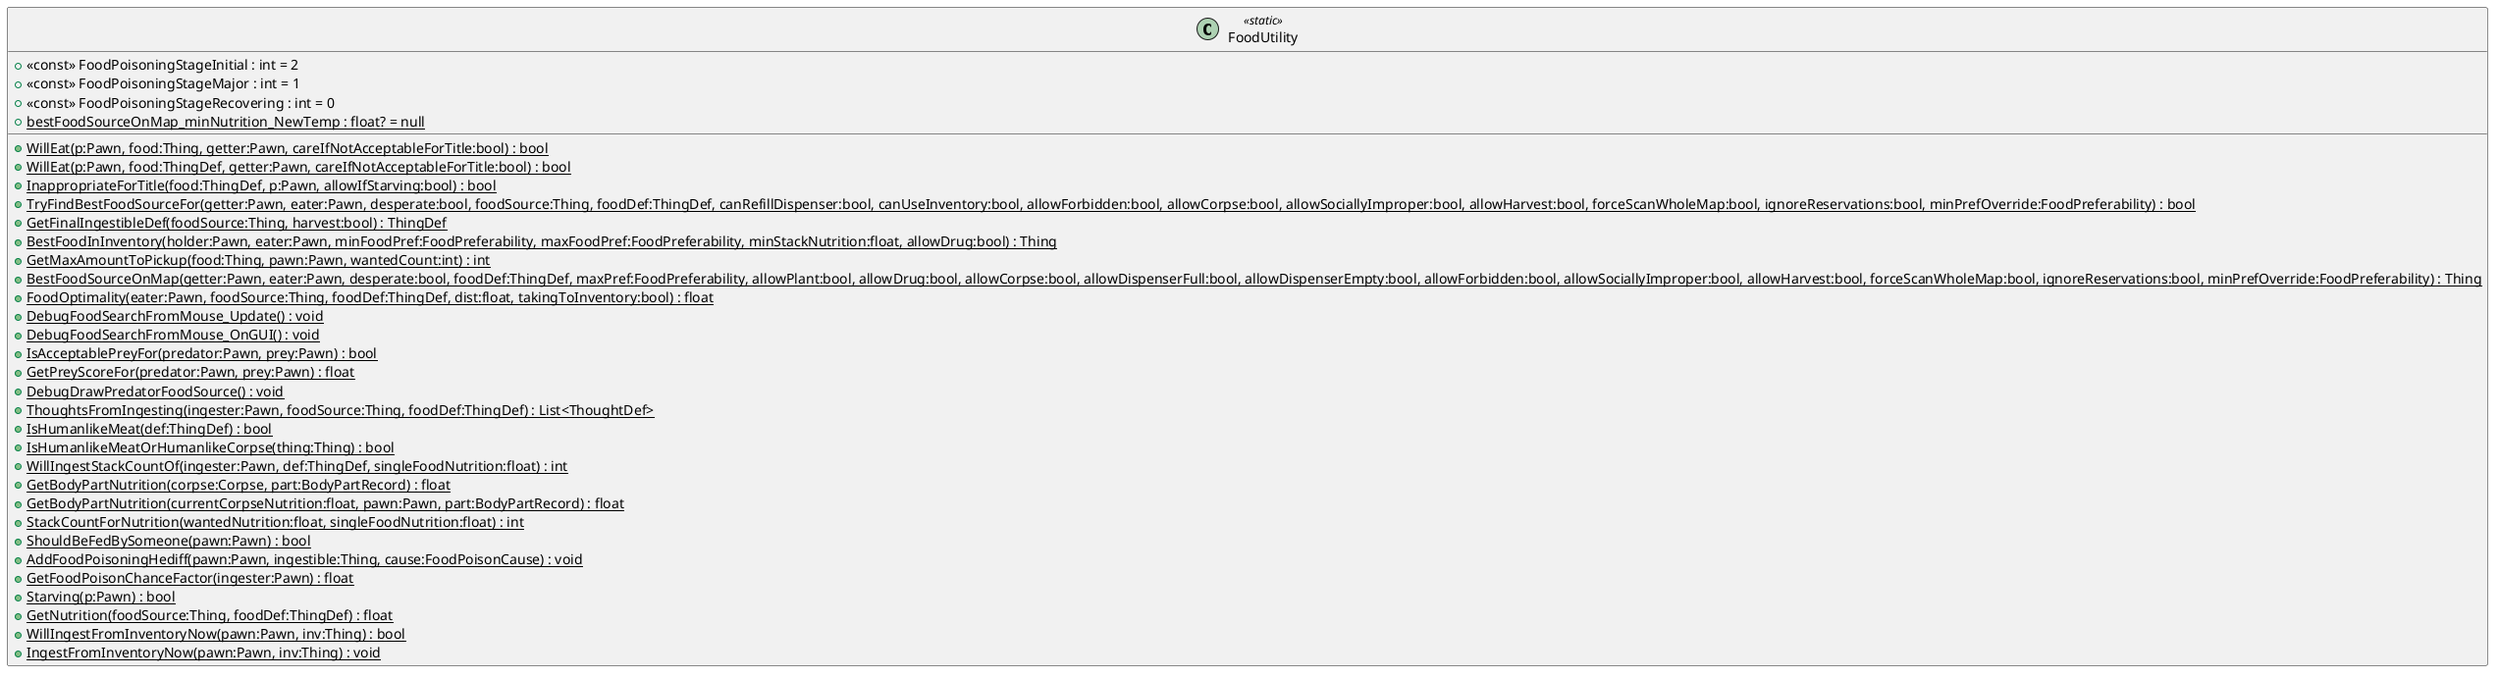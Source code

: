 @startuml
class FoodUtility <<static>> {
    + <<const>> FoodPoisoningStageInitial : int = 2
    + <<const>> FoodPoisoningStageMajor : int = 1
    + <<const>> FoodPoisoningStageRecovering : int = 0
    + {static} bestFoodSourceOnMap_minNutrition_NewTemp : float? = null
    + {static} WillEat(p:Pawn, food:Thing, getter:Pawn, careIfNotAcceptableForTitle:bool) : bool
    + {static} WillEat(p:Pawn, food:ThingDef, getter:Pawn, careIfNotAcceptableForTitle:bool) : bool
    + {static} InappropriateForTitle(food:ThingDef, p:Pawn, allowIfStarving:bool) : bool
    + {static} TryFindBestFoodSourceFor(getter:Pawn, eater:Pawn, desperate:bool, foodSource:Thing, foodDef:ThingDef, canRefillDispenser:bool, canUseInventory:bool, allowForbidden:bool, allowCorpse:bool, allowSociallyImproper:bool, allowHarvest:bool, forceScanWholeMap:bool, ignoreReservations:bool, minPrefOverride:FoodPreferability) : bool
    + {static} GetFinalIngestibleDef(foodSource:Thing, harvest:bool) : ThingDef
    + {static} BestFoodInInventory(holder:Pawn, eater:Pawn, minFoodPref:FoodPreferability, maxFoodPref:FoodPreferability, minStackNutrition:float, allowDrug:bool) : Thing
    + {static} GetMaxAmountToPickup(food:Thing, pawn:Pawn, wantedCount:int) : int
    + {static} BestFoodSourceOnMap(getter:Pawn, eater:Pawn, desperate:bool, foodDef:ThingDef, maxPref:FoodPreferability, allowPlant:bool, allowDrug:bool, allowCorpse:bool, allowDispenserFull:bool, allowDispenserEmpty:bool, allowForbidden:bool, allowSociallyImproper:bool, allowHarvest:bool, forceScanWholeMap:bool, ignoreReservations:bool, minPrefOverride:FoodPreferability) : Thing
    + {static} FoodOptimality(eater:Pawn, foodSource:Thing, foodDef:ThingDef, dist:float, takingToInventory:bool) : float
    + {static} DebugFoodSearchFromMouse_Update() : void
    + {static} DebugFoodSearchFromMouse_OnGUI() : void
    + {static} IsAcceptablePreyFor(predator:Pawn, prey:Pawn) : bool
    + {static} GetPreyScoreFor(predator:Pawn, prey:Pawn) : float
    + {static} DebugDrawPredatorFoodSource() : void
    + {static} ThoughtsFromIngesting(ingester:Pawn, foodSource:Thing, foodDef:ThingDef) : List<ThoughtDef>
    + {static} IsHumanlikeMeat(def:ThingDef) : bool
    + {static} IsHumanlikeMeatOrHumanlikeCorpse(thing:Thing) : bool
    + {static} WillIngestStackCountOf(ingester:Pawn, def:ThingDef, singleFoodNutrition:float) : int
    + {static} GetBodyPartNutrition(corpse:Corpse, part:BodyPartRecord) : float
    + {static} GetBodyPartNutrition(currentCorpseNutrition:float, pawn:Pawn, part:BodyPartRecord) : float
    + {static} StackCountForNutrition(wantedNutrition:float, singleFoodNutrition:float) : int
    + {static} ShouldBeFedBySomeone(pawn:Pawn) : bool
    + {static} AddFoodPoisoningHediff(pawn:Pawn, ingestible:Thing, cause:FoodPoisonCause) : void
    + {static} GetFoodPoisonChanceFactor(ingester:Pawn) : float
    + {static} Starving(p:Pawn) : bool
    + {static} GetNutrition(foodSource:Thing, foodDef:ThingDef) : float
    + {static} WillIngestFromInventoryNow(pawn:Pawn, inv:Thing) : bool
    + {static} IngestFromInventoryNow(pawn:Pawn, inv:Thing) : void
}
@enduml
